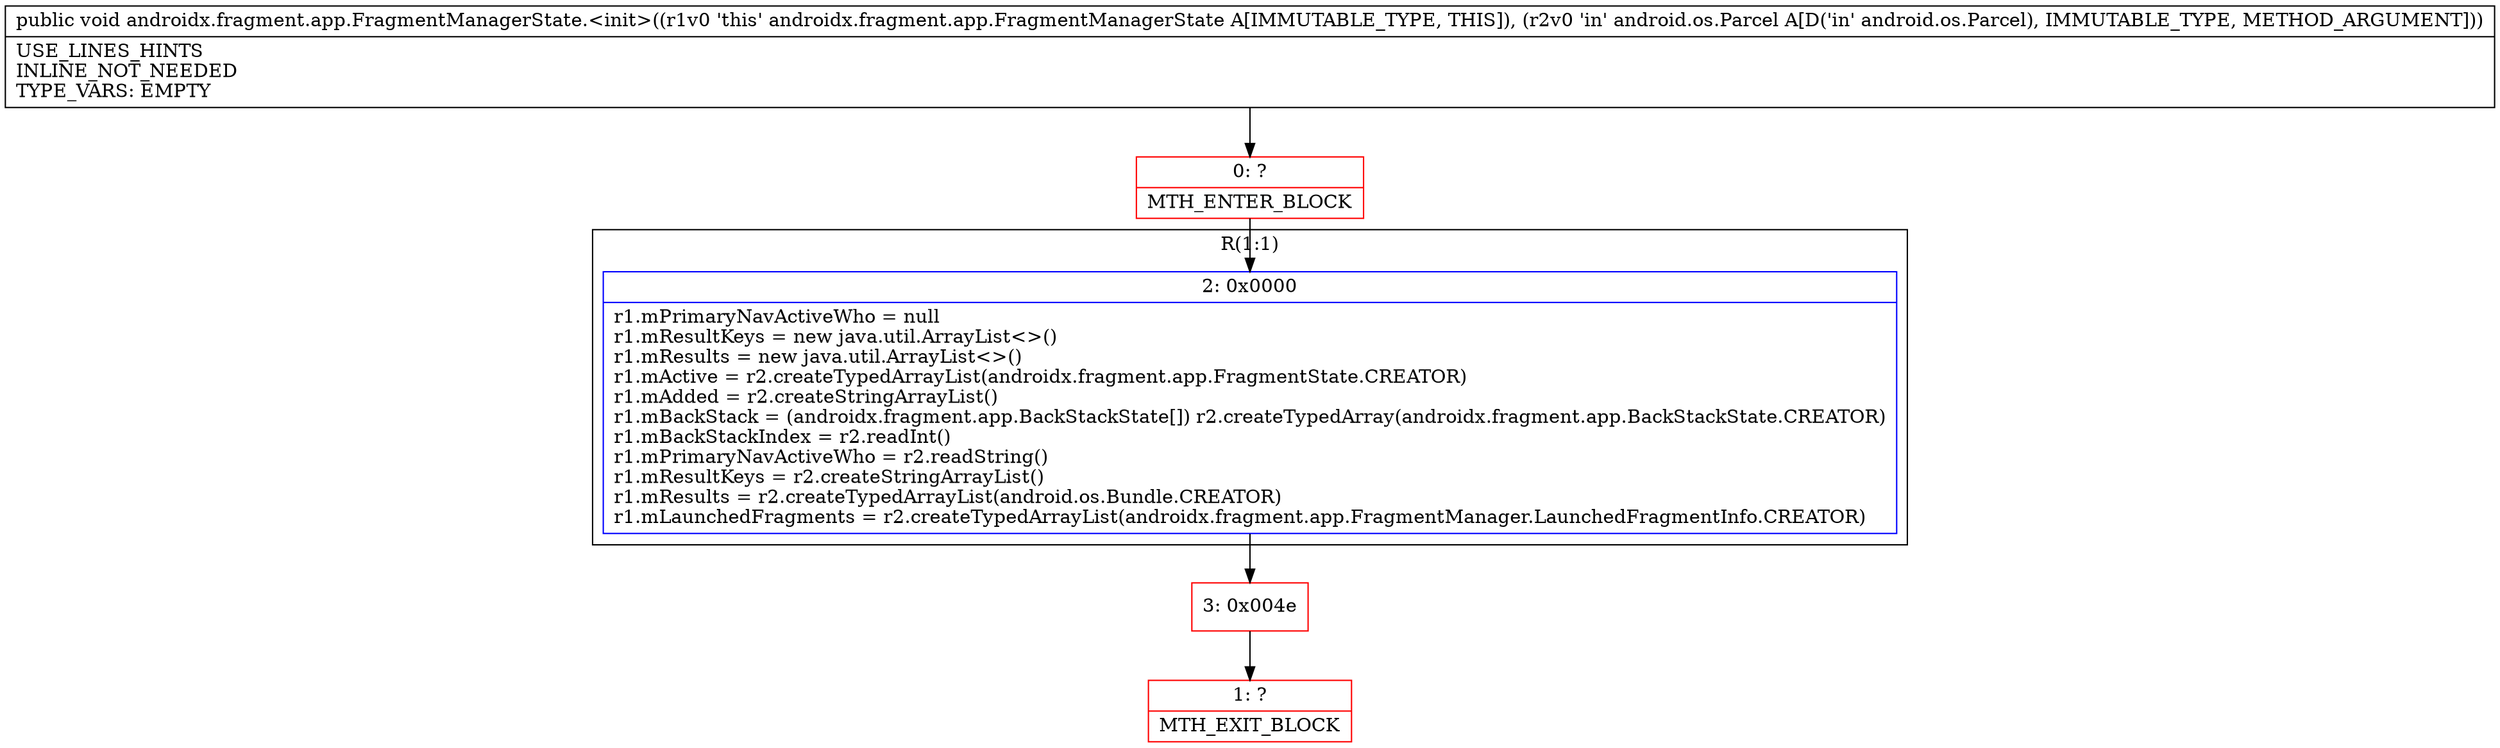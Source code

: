 digraph "CFG forandroidx.fragment.app.FragmentManagerState.\<init\>(Landroid\/os\/Parcel;)V" {
subgraph cluster_Region_285893398 {
label = "R(1:1)";
node [shape=record,color=blue];
Node_2 [shape=record,label="{2\:\ 0x0000|r1.mPrimaryNavActiveWho = null\lr1.mResultKeys = new java.util.ArrayList\<\>()\lr1.mResults = new java.util.ArrayList\<\>()\lr1.mActive = r2.createTypedArrayList(androidx.fragment.app.FragmentState.CREATOR)\lr1.mAdded = r2.createStringArrayList()\lr1.mBackStack = (androidx.fragment.app.BackStackState[]) r2.createTypedArray(androidx.fragment.app.BackStackState.CREATOR)\lr1.mBackStackIndex = r2.readInt()\lr1.mPrimaryNavActiveWho = r2.readString()\lr1.mResultKeys = r2.createStringArrayList()\lr1.mResults = r2.createTypedArrayList(android.os.Bundle.CREATOR)\lr1.mLaunchedFragments = r2.createTypedArrayList(androidx.fragment.app.FragmentManager.LaunchedFragmentInfo.CREATOR)\l}"];
}
Node_0 [shape=record,color=red,label="{0\:\ ?|MTH_ENTER_BLOCK\l}"];
Node_3 [shape=record,color=red,label="{3\:\ 0x004e}"];
Node_1 [shape=record,color=red,label="{1\:\ ?|MTH_EXIT_BLOCK\l}"];
MethodNode[shape=record,label="{public void androidx.fragment.app.FragmentManagerState.\<init\>((r1v0 'this' androidx.fragment.app.FragmentManagerState A[IMMUTABLE_TYPE, THIS]), (r2v0 'in' android.os.Parcel A[D('in' android.os.Parcel), IMMUTABLE_TYPE, METHOD_ARGUMENT]))  | USE_LINES_HINTS\lINLINE_NOT_NEEDED\lTYPE_VARS: EMPTY\l}"];
MethodNode -> Node_0;Node_2 -> Node_3;
Node_0 -> Node_2;
Node_3 -> Node_1;
}

